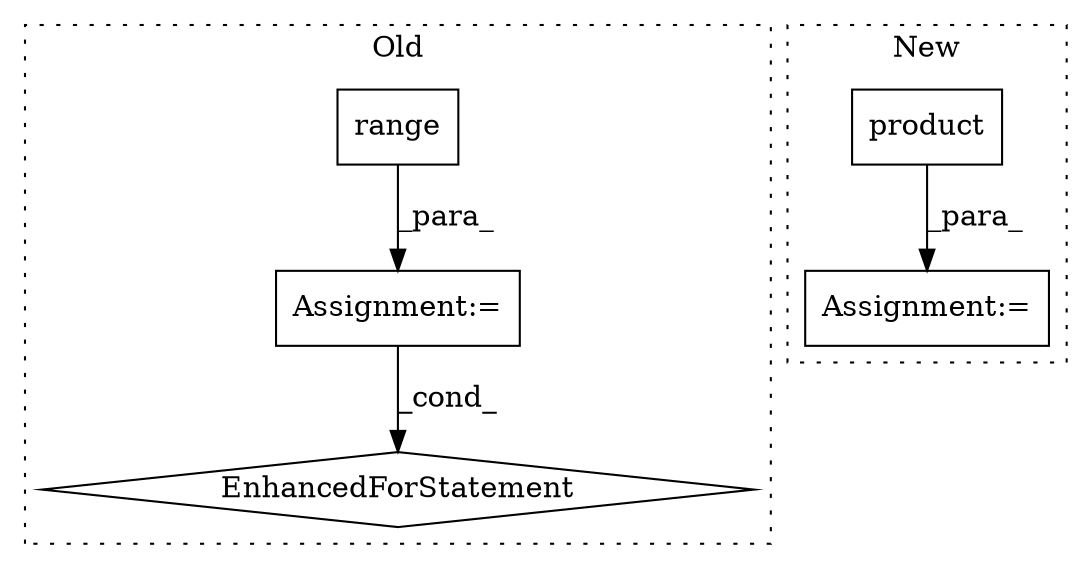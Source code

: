 digraph G {
subgraph cluster0 {
1 [label="range" a="32" s="377,393" l="6,1" shape="box"];
4 [label="Assignment:=" a="7" s="316,394" l="53,2" shape="box"];
5 [label="EnhancedForStatement" a="70" s="316,394" l="53,2" shape="diamond"];
label = "Old";
style="dotted";
}
subgraph cluster1 {
2 [label="product" a="32" s="520,549" l="8,1" shape="box"];
3 [label="Assignment:=" a="7" s="647" l="1" shape="box"];
label = "New";
style="dotted";
}
1 -> 4 [label="_para_"];
2 -> 3 [label="_para_"];
4 -> 5 [label="_cond_"];
}